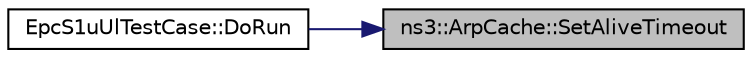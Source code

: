 digraph "ns3::ArpCache::SetAliveTimeout"
{
 // LATEX_PDF_SIZE
  edge [fontname="Helvetica",fontsize="10",labelfontname="Helvetica",labelfontsize="10"];
  node [fontname="Helvetica",fontsize="10",shape=record];
  rankdir="RL";
  Node1 [label="ns3::ArpCache::SetAliveTimeout",height=0.2,width=0.4,color="black", fillcolor="grey75", style="filled", fontcolor="black",tooltip="Set the time the entry will be in ALIVE state (unless refreshed)"];
  Node1 -> Node2 [dir="back",color="midnightblue",fontsize="10",style="solid",fontname="Helvetica"];
  Node2 [label="EpcS1uUlTestCase::DoRun",height=0.2,width=0.4,color="black", fillcolor="white", style="filled",URL="$class_epc_s1u_ul_test_case.html#a6fa27997312de46d9b0f3ab2221a24fa",tooltip="Implementation to actually run this TestCase."];
}
